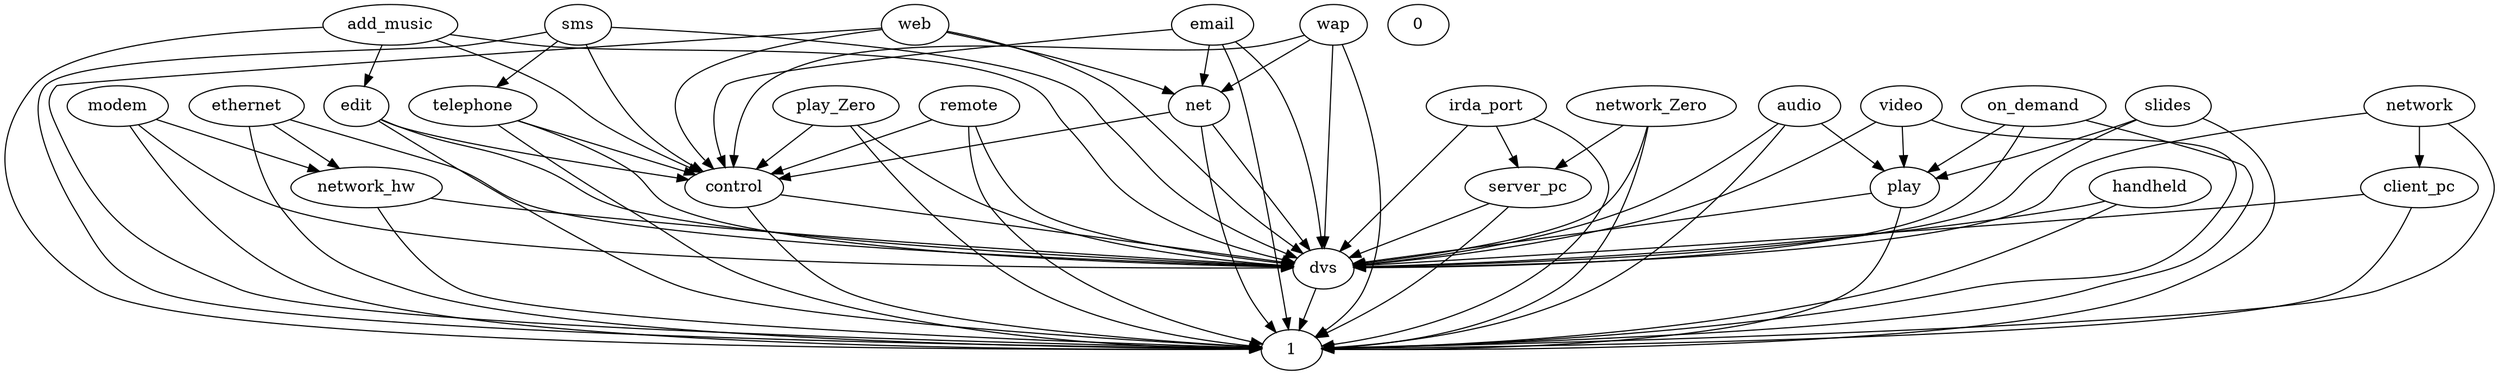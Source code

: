 digraph G {
  modem;
  ethernet;
  web;
  edit;
  sms;
  irda_port;
  email;
  play;
  wap;
  video;
  dvs;
  0;
  control;
  1;
  on_demand;
  net;
  handheld;
  server_pc;
  client_pc;
  network;
  slides;
  play_Zero;
  telephone;
  audio;
  remote;
  network_hw;
  network_Zero;
  add_music;
  remote -> control;
  on_demand -> play;
  network -> client_pc;
  audio -> play;
  network_hw -> dvs;
  network_Zero -> server_pc;
  server_pc -> dvs;
  dvs -> 1;
  slides -> play;
  web -> net;
  wap -> net;
  add_music -> edit;
  play_Zero -> control;
  sms -> telephone;
  ethernet -> network_hw;
  handheld -> dvs;
  modem -> network_hw;
  irda_port -> server_pc;
  client_pc -> dvs;
  play -> dvs;
  video -> play;
  control -> dvs;
  net -> control;
  email -> net;
  edit -> control;
  telephone -> control;
  modem -> dvs;
  ethernet -> dvs;
  web -> control;
  edit -> dvs;
  sms -> control;
  irda_port -> dvs;
  email -> control;
  play -> 1;
  wap -> control;
  video -> dvs;
  video -> 1;
  control -> 1;
  on_demand -> dvs;
  on_demand -> 1;
  net -> dvs;
  net -> 1;
  handheld -> 1;
  server_pc -> 1;
  client_pc -> 1;
  network -> dvs;
  network -> 1;
  slides -> dvs;
  slides -> 1;
  play_Zero -> dvs;
  play_Zero -> 1;
  telephone -> dvs;
  telephone -> 1;
  audio -> dvs;
  audio -> 1;
  remote -> dvs;
  remote -> 1;
  network_hw -> 1;
  network_Zero -> dvs;
  network_Zero -> 1;
  add_music -> dvs;
  add_music -> control;
  modem -> 1;
  ethernet -> 1;
  web -> dvs;
  web -> 1;
  edit -> 1;
  sms -> dvs;
  sms -> 1;
  irda_port -> 1;
  email -> dvs;
  email -> 1;
  wap -> dvs;
  wap -> 1;
  add_music -> 1;
}
